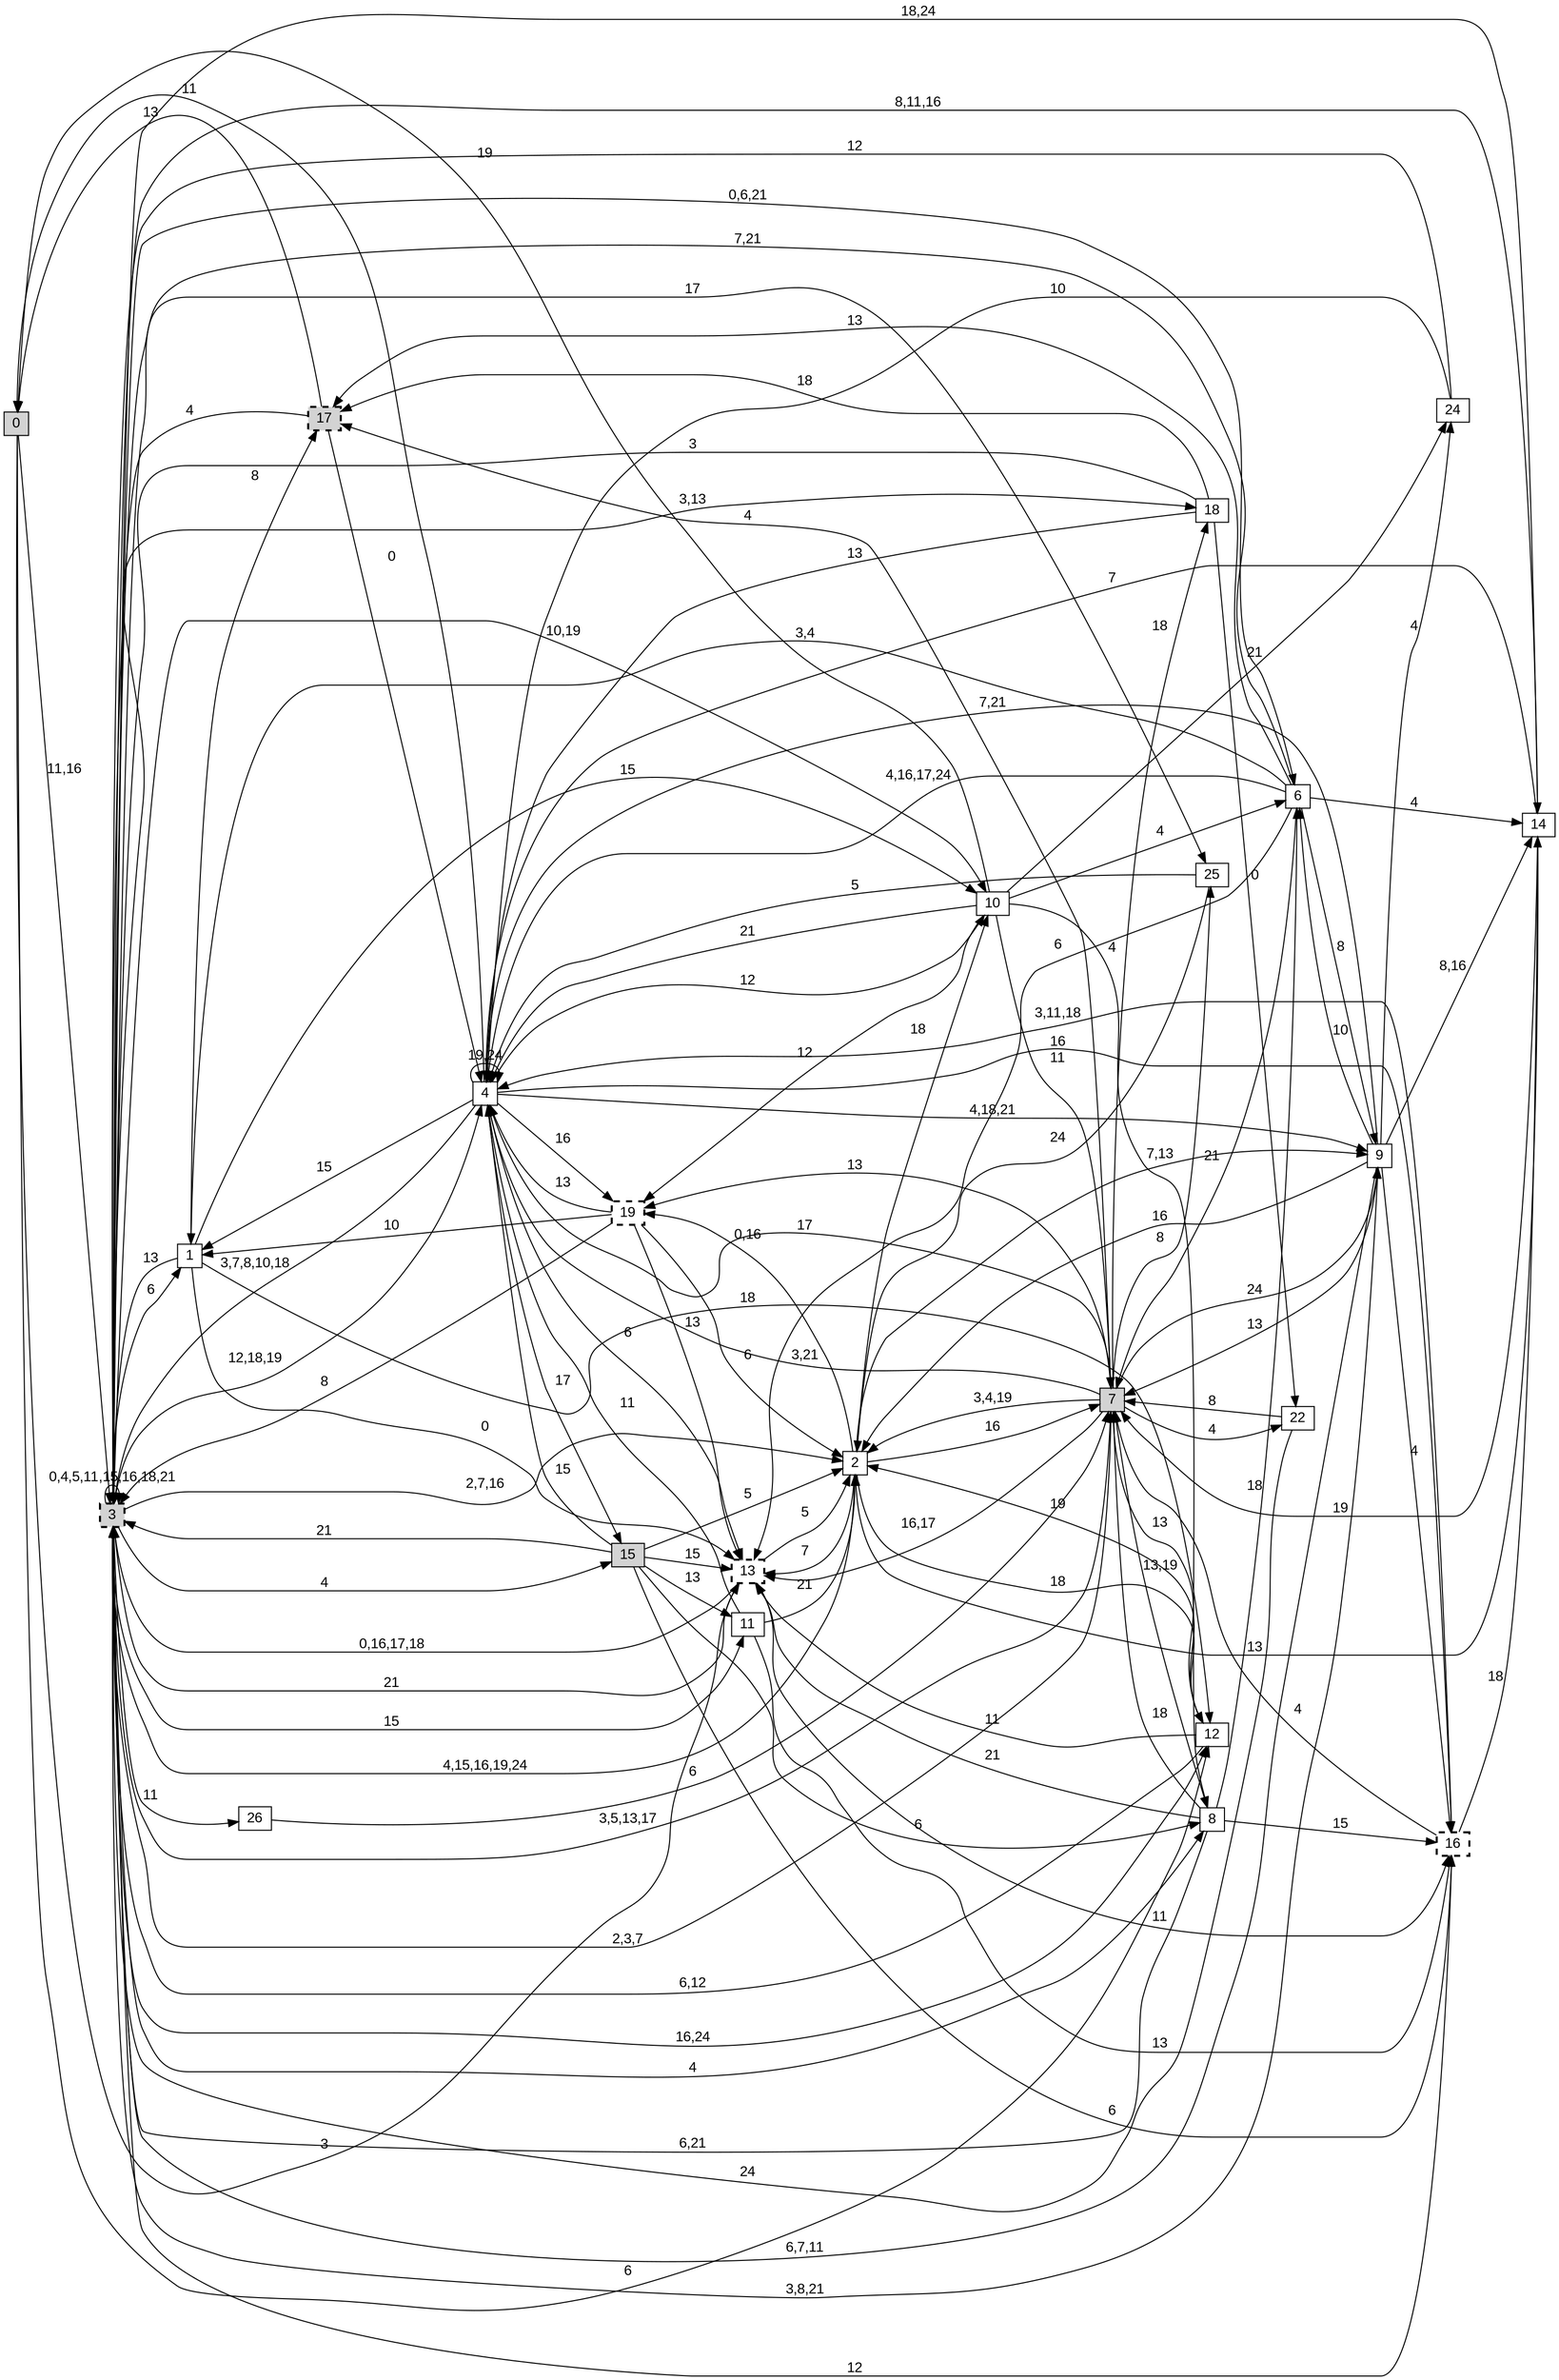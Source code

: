digraph "NDFA" {
  rankdir=LR
  node [shape=box width=0.1 height=0.1 fontname=Arial]
  edge [fontname=Arial]
/* Estados */
 s0 [label="0" style="filled"] /* I:1 F:0 D:0 */
 s1 [label="1" ] /* I:0 F:0 D:0 */
 s2 [label="2" ] /* I:0 F:0 D:0 */
 s3 [label="3" style="filled,bold,dashed"] /* I:1 F:1 D:0 */
 s4 [label="4" ] /* I:0 F:0 D:0 */
 s6 [label="6" ] /* I:0 F:0 D:0 */
 s7 [label="7" style="filled"] /* I:1 F:0 D:0 */
 s8 [label="8" ] /* I:0 F:0 D:0 */
 s9 [label="9" ] /* I:0 F:0 D:0 */
 s10 [label="10" ] /* I:0 F:0 D:0 */
 s11 [label="11" ] /* I:0 F:0 D:0 */
 s12 [label="12" ] /* I:0 F:0 D:0 */
 s13 [label="13" style="bold,dashed"] /* I:0 F:1 D:0 */
 s14 [label="14" ] /* I:0 F:0 D:0 */
 s15 [label="15" style="filled"] /* I:1 F:0 D:0 */
 s16 [label="16" style="bold,dashed"] /* I:0 F:1 D:0 */
 s17 [label="17" style="filled,bold,dashed"] /* I:1 F:1 D:0 */
 s18 [label="18" ] /* I:0 F:0 D:0 */
 s19 [label="19" style="bold,dashed"] /* I:0 F:1 D:0 */
 s22 [label="22" ] /* I:0 F:0 D:0 */
 s24 [label="24" ] /* I:0 F:0 D:0 */
 s25 [label="25" ] /* I:0 F:0 D:0 */
 s26 [label="26" ] /* I:0 F:0 D:0 */
/* Transiciones */
  s0 -> s3 [label="11,16"]
  s0 -> s12 [label="6"]
  s0 -> s13 [label="3"]
  s1 -> s3 [label="13"]
  s1 -> s10 [label="15"]
  s1 -> s12 [label="18"]
  s1 -> s13 [label="0"]
  s1 -> s17 [label="8"]
  s2 -> s3 [label="4,15,16,19,24"]
  s2 -> s7 [label="16"]
  s2 -> s9 [label="7,13"]
  s2 -> s10 [label="18"]
  s2 -> s12 [label="18"]
  s2 -> s13 [label="7"]
  s2 -> s19 [label="0,16"]
  s3 -> s1 [label="6"]
  s3 -> s2 [label="2,7,16"]
  s3 -> s3 [label="0,4,5,11,15,16,18,21"]
  s3 -> s4 [label="12,18,19"]
  s3 -> s6 [label="0,6,21"]
  s3 -> s7 [label="3,5,13,17"]
  s3 -> s8 [label="4"]
  s3 -> s9 [label="3,8,21"]
  s3 -> s10 [label="10,19"]
  s3 -> s11 [label="15"]
  s3 -> s12 [label="16,24"]
  s3 -> s13 [label="21"]
  s3 -> s14 [label="18,24"]
  s3 -> s15 [label="4"]
  s3 -> s18 [label="3,13"]
  s3 -> s25 [label="17"]
  s3 -> s26 [label="11"]
  s4 -> s0 [label="11"]
  s4 -> s1 [label="15"]
  s4 -> s3 [label="3,7,8,10,18"]
  s4 -> s4 [label="19,24"]
  s4 -> s7 [label="17"]
  s4 -> s9 [label="4,18,21"]
  s4 -> s10 [label="12"]
  s4 -> s13 [label="6"]
  s4 -> s15 [label="17"]
  s4 -> s16 [label="16"]
  s4 -> s19 [label="16"]
  s6 -> s1 [label="3,4"]
  s6 -> s3 [label="7,21"]
  s6 -> s4 [label="4,16,17,24"]
  s6 -> s7 [label="21"]
  s6 -> s9 [label="8"]
  s6 -> s13 [label="6"]
  s6 -> s14 [label="4"]
  s6 -> s17 [label="13"]
  s7 -> s2 [label="3,4,19"]
  s7 -> s3 [label="2,3,7"]
  s7 -> s4 [label="3,21"]
  s7 -> s8 [label="13,19"]
  s7 -> s9 [label="24"]
  s7 -> s12 [label="13"]
  s7 -> s13 [label="16,17"]
  s7 -> s17 [label="4"]
  s7 -> s18 [label="18"]
  s7 -> s19 [label="13"]
  s7 -> s22 [label="4"]
  s7 -> s25 [label="8"]
  s8 -> s3 [label="6,21"]
  s8 -> s6 [label="18"]
  s8 -> s7 [label="18"]
  s8 -> s13 [label="21"]
  s8 -> s16 [label="15"]
  s9 -> s2 [label="16"]
  s9 -> s3 [label="6,7,11"]
  s9 -> s4 [label="7,21"]
  s9 -> s6 [label="10"]
  s9 -> s7 [label="13"]
  s9 -> s14 [label="8,16"]
  s9 -> s16 [label="4"]
  s9 -> s24 [label="4"]
  s10 -> s0 [label="19"]
  s10 -> s4 [label="21"]
  s10 -> s6 [label="4"]
  s10 -> s7 [label="11"]
  s10 -> s8 [label="4"]
  s10 -> s19 [label="12"]
  s10 -> s24 [label="21"]
  s11 -> s2 [label="21"]
  s11 -> s4 [label="11"]
  s11 -> s16 [label="13"]
  s12 -> s2 [label="19"]
  s12 -> s3 [label="6,12"]
  s12 -> s13 [label="11"]
  s13 -> s2 [label="5"]
  s13 -> s3 [label="0,16,17,18"]
  s13 -> s16 [label="11"]
  s14 -> s2 [label="13"]
  s14 -> s3 [label="8,11,16"]
  s14 -> s4 [label="7"]
  s14 -> s7 [label="19"]
  s15 -> s2 [label="5"]
  s15 -> s3 [label="21"]
  s15 -> s4 [label="15"]
  s15 -> s8 [label="6"]
  s15 -> s11 [label="13"]
  s15 -> s13 [label="15"]
  s15 -> s16 [label="6"]
  s16 -> s3 [label="12"]
  s16 -> s4 [label="3,11,18"]
  s16 -> s7 [label="4"]
  s16 -> s14 [label="18"]
  s17 -> s0 [label="13"]
  s17 -> s3 [label="4"]
  s17 -> s4 [label="0"]
  s18 -> s3 [label="3"]
  s18 -> s4 [label="13"]
  s18 -> s17 [label="18"]
  s18 -> s22 [label="0"]
  s19 -> s1 [label="10"]
  s19 -> s2 [label="6"]
  s19 -> s3 [label="8"]
  s19 -> s4 [label="13"]
  s19 -> s13 [label="13"]
  s22 -> s3 [label="24"]
  s22 -> s7 [label="8"]
  s24 -> s3 [label="12"]
  s24 -> s4 [label="10"]
  s25 -> s2 [label="24"]
  s25 -> s4 [label="5"]
  s26 -> s7 [label="6"]
}
